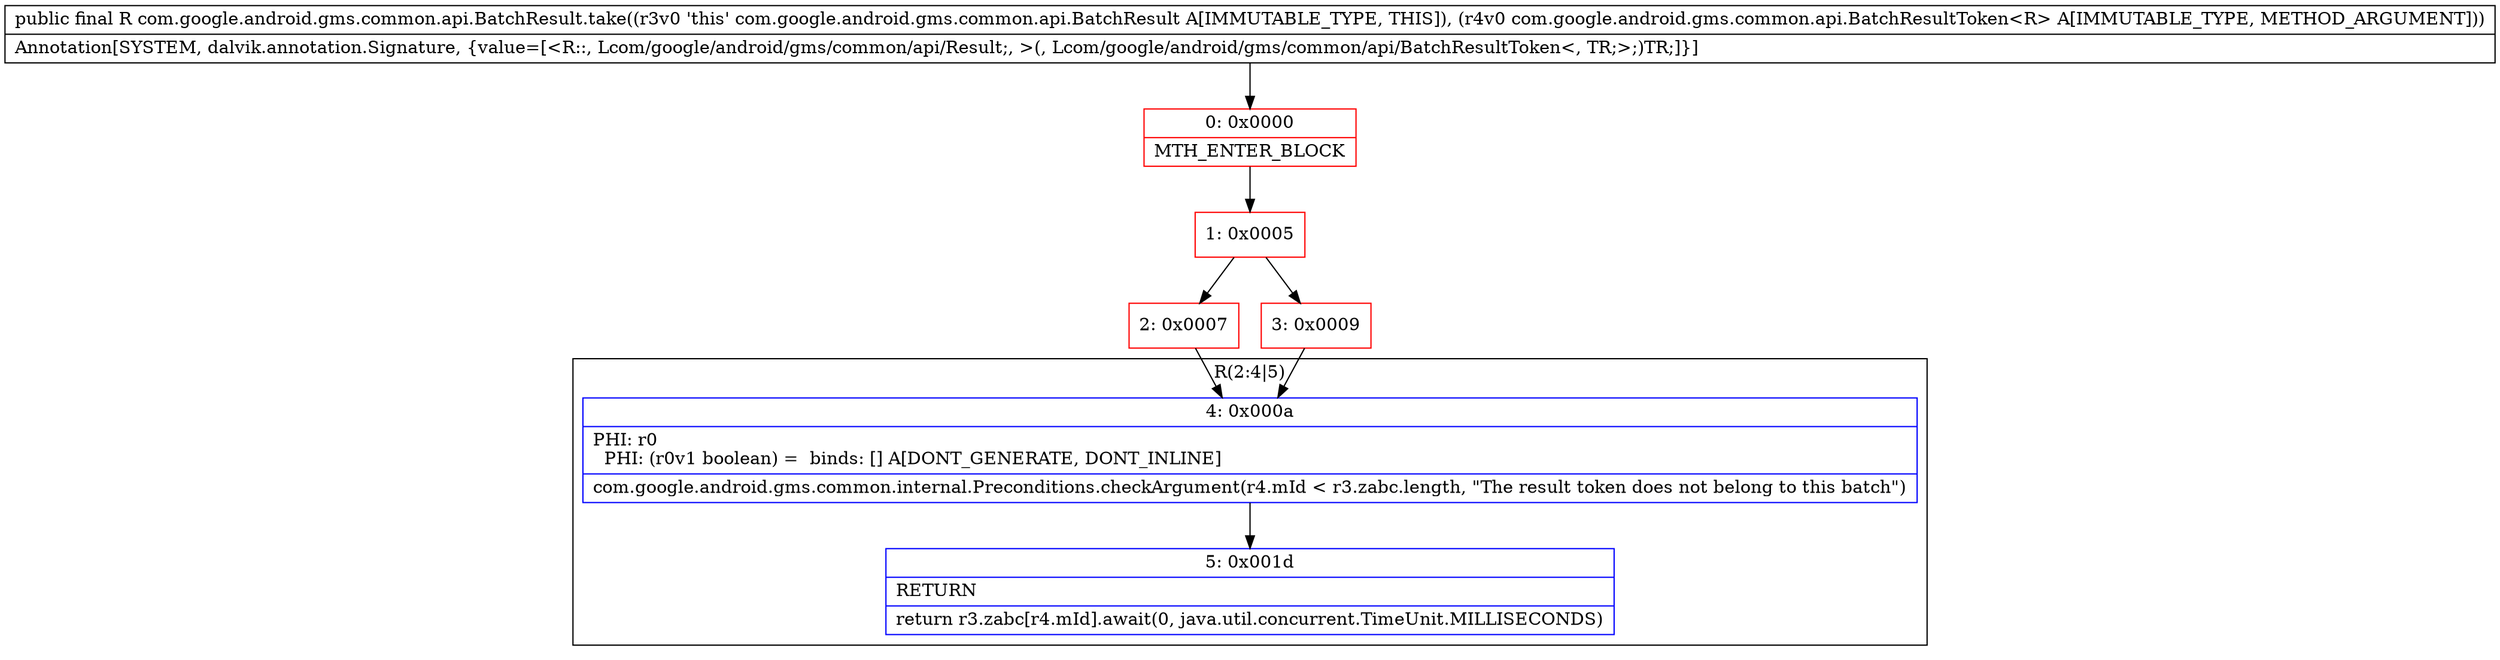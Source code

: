 digraph "CFG forcom.google.android.gms.common.api.BatchResult.take(Lcom\/google\/android\/gms\/common\/api\/BatchResultToken;)Lcom\/google\/android\/gms\/common\/api\/Result;" {
subgraph cluster_Region_1602976037 {
label = "R(2:4|5)";
node [shape=record,color=blue];
Node_4 [shape=record,label="{4\:\ 0x000a|PHI: r0 \l  PHI: (r0v1 boolean) =  binds: [] A[DONT_GENERATE, DONT_INLINE]\l|com.google.android.gms.common.internal.Preconditions.checkArgument(r4.mId \< r3.zabc.length, \"The result token does not belong to this batch\")\l}"];
Node_5 [shape=record,label="{5\:\ 0x001d|RETURN\l|return r3.zabc[r4.mId].await(0, java.util.concurrent.TimeUnit.MILLISECONDS)\l}"];
}
Node_0 [shape=record,color=red,label="{0\:\ 0x0000|MTH_ENTER_BLOCK\l}"];
Node_1 [shape=record,color=red,label="{1\:\ 0x0005}"];
Node_2 [shape=record,color=red,label="{2\:\ 0x0007}"];
Node_3 [shape=record,color=red,label="{3\:\ 0x0009}"];
MethodNode[shape=record,label="{public final R com.google.android.gms.common.api.BatchResult.take((r3v0 'this' com.google.android.gms.common.api.BatchResult A[IMMUTABLE_TYPE, THIS]), (r4v0 com.google.android.gms.common.api.BatchResultToken\<R\> A[IMMUTABLE_TYPE, METHOD_ARGUMENT]))  | Annotation[SYSTEM, dalvik.annotation.Signature, \{value=[\<R::, Lcom\/google\/android\/gms\/common\/api\/Result;, \>(, Lcom\/google\/android\/gms\/common\/api\/BatchResultToken\<, TR;\>;)TR;]\}]\l}"];
MethodNode -> Node_0;
Node_4 -> Node_5;
Node_0 -> Node_1;
Node_1 -> Node_2;
Node_1 -> Node_3;
Node_2 -> Node_4;
Node_3 -> Node_4;
}

